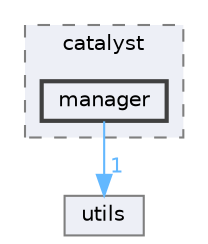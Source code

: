 digraph "src/visualization/catalyst/manager"
{
 // INTERACTIVE_SVG=YES
 // LATEX_PDF_SIZE
  bgcolor="transparent";
  edge [fontname=Helvetica,fontsize=10,labelfontname=Helvetica,labelfontsize=10];
  node [fontname=Helvetica,fontsize=10,shape=box,height=0.2,width=0.4];
  compound=true
  subgraph clusterdir_c3c45e1f3135eb5f9667e971577f0620 {
    graph [ bgcolor="#edeff6", pencolor="grey50", label="catalyst", fontname=Helvetica,fontsize=10 style="filled,dashed", URL="dir_c3c45e1f3135eb5f9667e971577f0620.html",tooltip=""]
  dir_cf86dd9e88440952dcb4faf1a63e19a3 [label="manager", fillcolor="#edeff6", color="grey25", style="filled,bold", URL="dir_cf86dd9e88440952dcb4faf1a63e19a3.html",tooltip=""];
  }
  dir_41eed5bedcca2fdbdedfa33a60910a27 [label="utils", fillcolor="#edeff6", color="grey50", style="filled", URL="dir_41eed5bedcca2fdbdedfa33a60910a27.html",tooltip=""];
  dir_cf86dd9e88440952dcb4faf1a63e19a3->dir_41eed5bedcca2fdbdedfa33a60910a27 [headlabel="1", labeldistance=1.5 headhref="dir_000019_000031.html" color="steelblue1" fontcolor="steelblue1"];
}
